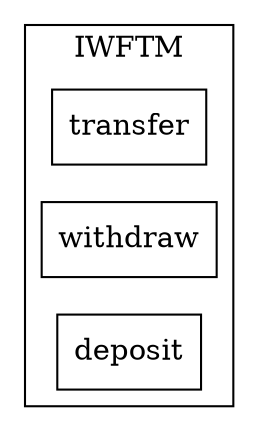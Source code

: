 strict digraph {
rankdir="LR"
node [shape=box]
subgraph cluster_1526_IWFTM {
label = "IWFTM"
"1526_transfer" [label="transfer"]
"1526_withdraw" [label="withdraw"]
"1526_deposit" [label="deposit"]
}subgraph cluster_solidity {
label = "[Solidity]"
}
}